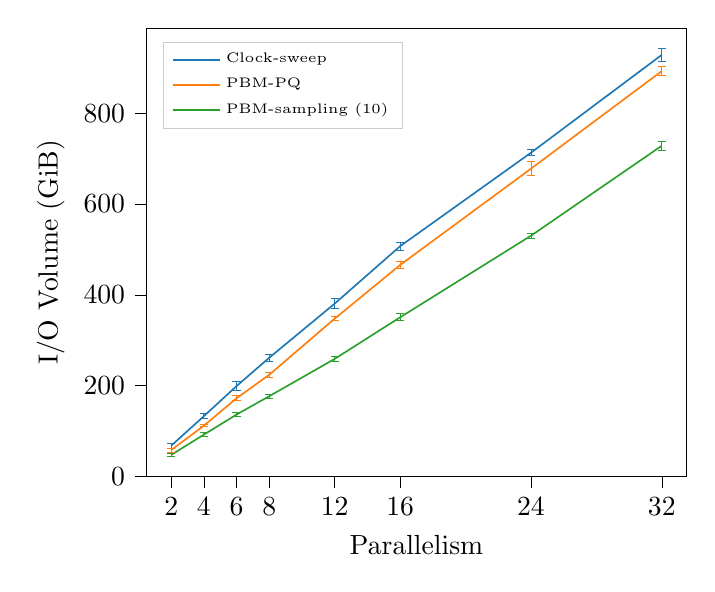 % This file was created with tikzplotlib v0.10.1.
\begin{tikzpicture}

\definecolor{darkgray176}{RGB}{176,176,176}
\definecolor{darkorange25512714}{RGB}{255,127,14}
\definecolor{forestgreen4416044}{RGB}{44,160,44}
\definecolor{lightgray204}{RGB}{204,204,204}
\definecolor{steelblue31119180}{RGB}{31,119,180}

\begin{axis}[
legend cell align={left},
legend style={
  font=\tiny,
  fill opacity=0.8,
  draw opacity=1,
  text opacity=1,
  at={(0.03,0.97)},
  anchor=north west,
  draw=lightgray204
},
tick align=outside,
tick pos=left,
%title={IO volume vs parallelism - RAM Sequential Scan Microbenchmarks},
x grid style={darkgray176},
xlabel={Parallelism},
xtick=data,
xmin=0.5, xmax=33.5,
xtick style={color=black},
y grid style={darkgray176},
ylabel={I/O Volume (GiB)},
ymin=0, ymax=987.103,
ytick style={color=black}
]
\path [draw=steelblue31119180, line width=0.3px]
(axis cs:2,63.014)
--(axis cs:2,72.94);

\path [draw=steelblue31119180, line width=0.3px]
(axis cs:4,127.813)
--(axis cs:4,138.277);

\path [draw=steelblue31119180, line width=0.3px]
(axis cs:6,188.689)
--(axis cs:6,210.029);

\path [draw=steelblue31119180, line width=0.3px]
(axis cs:8,254.314)
--(axis cs:8,269.242);

\path [draw=steelblue31119180, line width=0.3px]
(axis cs:12,370.17)
--(axis cs:12,391.543);

\path [draw=steelblue31119180, line width=0.3px]
(axis cs:16,498.925)
--(axis cs:16,515.564);

\path [draw=steelblue31119180, line width=0.3px]
(axis cs:24,706.743)
--(axis cs:24,719.192);

\path [draw=steelblue31119180, line width=0.3px]
(axis cs:32,914.731)
--(axis cs:32,942.18);

\addplot [line width=0.3px, steelblue31119180, mark=-, mark size=1.5, mark options={solid}, only marks, forget plot]
table {%
2 63.014
4 127.813
6 188.689
8 254.314
12 370.17
16 498.925
24 706.743
32 914.731
};
\addplot [line width=0.3px, steelblue31119180, mark=-, mark size=1.5, mark options={solid}, only marks, forget plot]
table {%
2 72.94
4 138.277
6 210.029
8 269.242
12 391.543
16 515.564
24 719.192
32 942.18
};
\path [draw=darkorange25512714, line width=0.3px]
(axis cs:2,53.791)
--(axis cs:2,62.796);

\path [draw=darkorange25512714, line width=0.3px]
(axis cs:4,109.686)
--(axis cs:4,114.391);

\path [draw=darkorange25512714, line width=0.3px]
(axis cs:6,166.927)
--(axis cs:6,178.125);

\path [draw=darkorange25512714, line width=0.3px]
(axis cs:8,218.55)
--(axis cs:8,230.039);

\path [draw=darkorange25512714, line width=0.3px]
(axis cs:12,342.726)
--(axis cs:12,352.841);

\path [draw=darkorange25512714, line width=0.3px]
(axis cs:16,457.297)
--(axis cs:16,474.351);

\path [draw=darkorange25512714, line width=0.3px]
(axis cs:24,662.605)
--(axis cs:24,693.054);

\path [draw=darkorange25512714, line width=0.3px]
(axis cs:32,883.345)
--(axis cs:32,902.021);

\addplot [line width=0.3px, darkorange25512714, mark=-, mark size=1.5, mark options={solid}, only marks, forget plot]
table {%
2 53.791
4 109.686
6 166.927
8 218.55
12 342.726
16 457.297
24 662.605
32 883.345
};
\addplot [line width=0.3px, darkorange25512714, mark=-, mark size=1.5, mark options={solid}, only marks, forget plot]
table {%
2 62.796
4 114.391
6 178.125
8 230.039
12 352.841
16 474.351
24 693.054
32 902.021
};
\path [draw=forestgreen4416044, line width=0.3px]
(axis cs:2,43.729)
--(axis cs:2,51.633);

\path [draw=forestgreen4416044, line width=0.3px]
(axis cs:4,87.936)
--(axis cs:4,96.787);

\path [draw=forestgreen4416044, line width=0.3px]
(axis cs:6,132.584)
--(axis cs:6,140.639);

\path [draw=forestgreen4416044, line width=0.3px]
(axis cs:8,172.904)
--(axis cs:8,181.17);

\path [draw=forestgreen4416044, line width=0.3px]
(axis cs:12,254.44)
--(axis cs:12,263.727);

\path [draw=forestgreen4416044, line width=0.3px]
(axis cs:16,342.772)
--(axis cs:16,358.417);

\path [draw=forestgreen4416044, line width=0.3px]
(axis cs:24,524.583)
--(axis cs:24,535.872);

\path [draw=forestgreen4416044, line width=0.3px]
(axis cs:32,719.073)
--(axis cs:32,737.696);

\addplot [line width=0.3px, forestgreen4416044, mark=-, mark size=1.5, mark options={solid}, only marks, forget plot]
table {%
2 43.729
4 87.936
6 132.584
8 172.904
12 254.44
16 342.772
24 524.583
32 719.073
};
\addplot [line width=0.3px, forestgreen4416044, mark=-, mark size=1.5, mark options={solid}, only marks, forget plot]
table {%
2 51.633
4 96.787
6 140.639
8 181.17
12 263.727
16 358.417
24 535.872
32 737.696
};
\addplot [semithick, steelblue31119180]
table {%
2 67.977
4 133.045
6 199.359
8 261.778
12 380.856
16 507.244
24 712.967
32 928.456
};
\addlegendentry{Clock-sweep}
\addplot [semithick, darkorange25512714]
table {%
2 58.294
4 112.038
6 172.526
8 224.295
12 347.784
16 465.824
24 677.829
32 892.683
};
\addlegendentry{PBM-PQ}
\addplot [semithick, forestgreen4416044]
table {%
2 47.681
4 92.362
6 136.612
8 177.037
12 259.083
16 350.595
24 530.228
32 728.384
};
\addlegendentry{PBM-sampling (10)}
\end{axis}

\end{tikzpicture}
